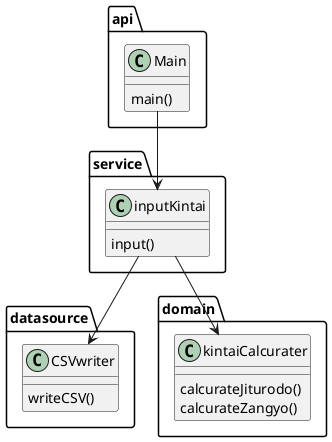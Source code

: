 @startuml
package "api" {
    class Main{
        main()
    }
}

package "service" {
    class inputKintai{
        input()
    }
}

package "datasource"{
class CSVwriter{
    writeCSV()
}
} 
package "domain"{
class kintaiCalcurater{
    calcurateJiturodo()
    calcurateZangyo()
}
} 


Main-->inputKintai
inputKintai-->kintaiCalcurater
inputKintai-->CSVwriter
@enduml